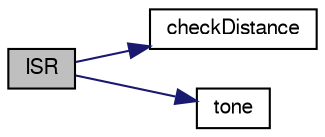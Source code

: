 digraph G
{
  edge [fontname="FreeSans",fontsize="10",labelfontname="FreeSans",labelfontsize="10"];
  node [fontname="FreeSans",fontsize="10",shape=record];
  rankdir=LR;
  Node1 [label="ISR",height=0.2,width=0.4,color="black", fillcolor="grey75", style="filled" fontcolor="black"];
  Node1 -> Node2 [color="midnightblue",fontsize="10",style="solid",fontname="FreeSans"];
  Node2 [label="checkDistance",height=0.2,width=0.4,color="black", fillcolor="white", style="filled",URL="$main_8c.html#aa4018b7c00365f5bab82afe573e2406b",tooltip="checks the values of the IR-sensors and switches the leds depending on the value..."];
  Node1 -> Node3 [color="midnightblue",fontsize="10",style="solid",fontname="FreeSans"];
  Node3 [label="tone",height=0.2,width=0.4,color="black", fillcolor="white", style="filled",URL="$n2sound_8c.html#a3037180d78388f5b671e81c6c75d75c9"];
}
